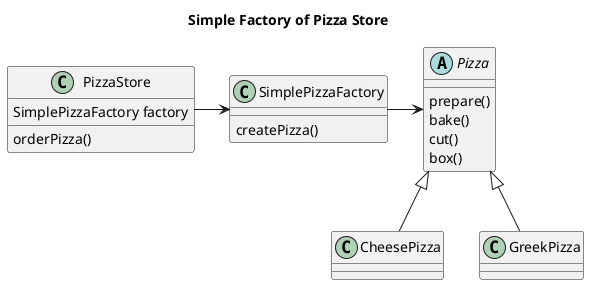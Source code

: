 @startuml

title Simple Factory of Pizza Store

abstract class Pizza {
prepare()
bake()
cut()
box()
}

class PizzaStore {
SimplePizzaFactory factory
orderPizza()
}

class SimplePizzaFactory {
createPizza()
}

PizzaStore -> SimplePizzaFactory
SimplePizzaFactory -> Pizza

Pizza <|-down- CheesePizza
Pizza <|-down- GreekPizza

class CheesePizza
class GreekPizza
@enduml
